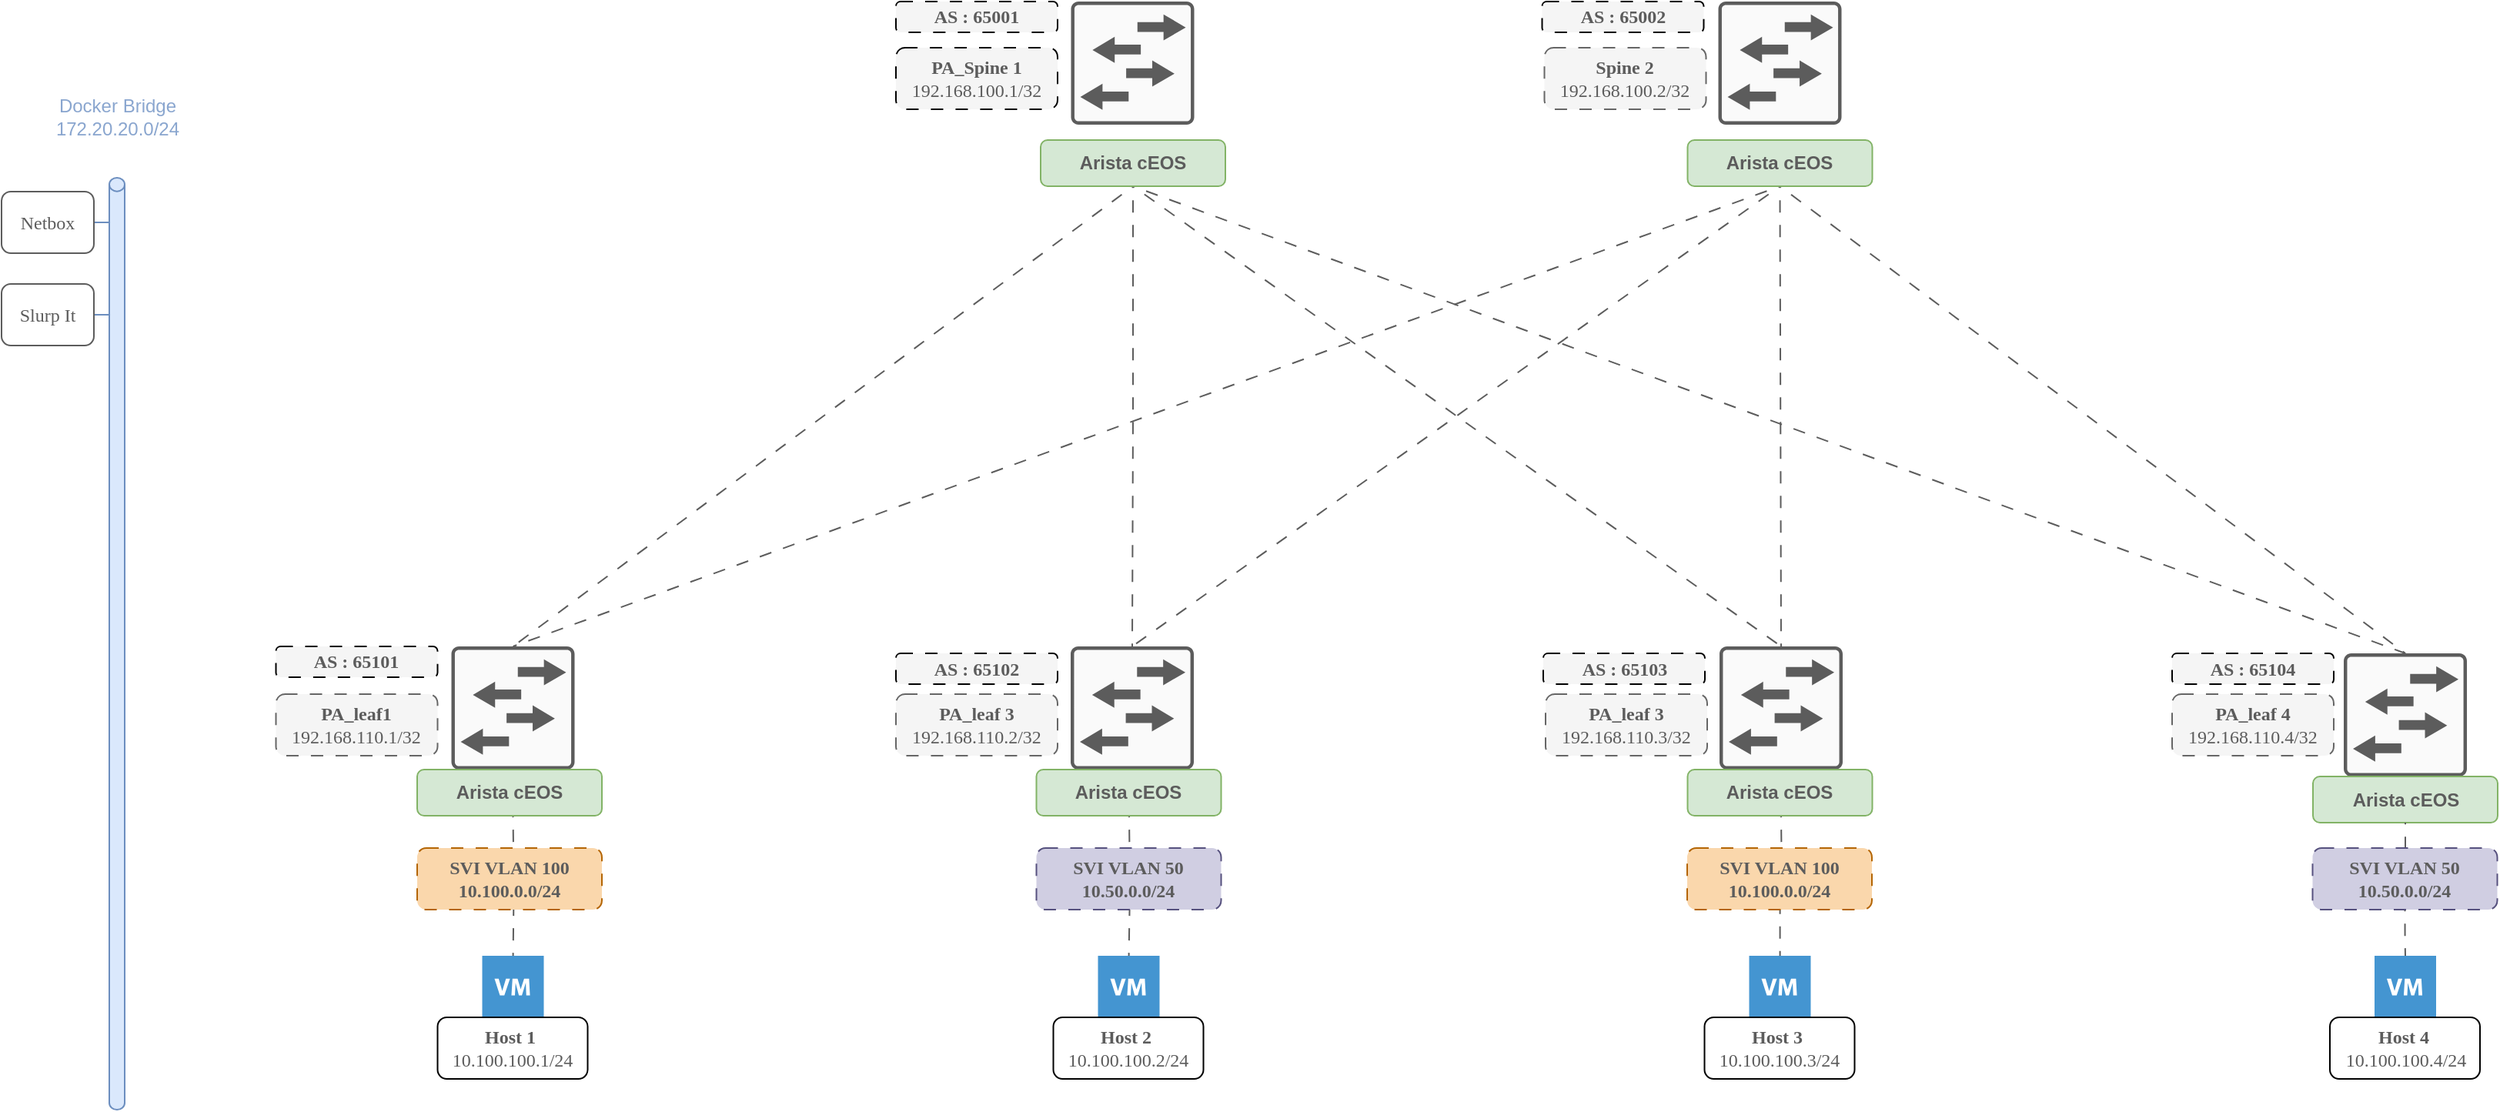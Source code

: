 <mxfile>
    <diagram name="Page-1" id="O6sBWOfz2bUCuo58S4gg">
        <mxGraphModel dx="2032" dy="1139" grid="1" gridSize="10" guides="1" tooltips="1" connect="1" arrows="1" fold="1" page="0" pageScale="1" pageWidth="1169" pageHeight="827" math="0" shadow="0">
            <root>
                <mxCell id="0"/>
                <mxCell id="1" parent="0"/>
                <mxCell id="aTlmoTqcXMnjitFqs7Kw-1" value="" style="sketch=0;points=[[0.015,0.015,0],[0.985,0.015,0],[0.985,0.985,0],[0.015,0.985,0],[0.25,0,0],[0.5,0,0],[0.75,0,0],[1,0.25,0],[1,0.5,0],[1,0.75,0],[0.75,1,0],[0.5,1,0],[0.25,1,0],[0,0.75,0],[0,0.5,0],[0,0.25,0]];verticalLabelPosition=bottom;html=1;verticalAlign=top;aspect=fixed;align=center;pointerEvents=1;shape=mxgraph.cisco19.rect;prIcon=l2_switch;fillColor=#FAFAFA;strokeColor=#5c5c5c;" parent="1" vertex="1">
                    <mxGeometry x="324.75" y="40" width="80" height="80" as="geometry"/>
                </mxCell>
                <mxCell id="aTlmoTqcXMnjitFqs7Kw-3" value="" style="sketch=0;points=[[0.015,0.015,0],[0.985,0.015,0],[0.985,0.985,0],[0.015,0.985,0],[0.25,0,0],[0.5,0,0],[0.75,0,0],[1,0.25,0],[1,0.5,0],[1,0.75,0],[0.75,1,0],[0.5,1,0],[0.25,1,0],[0,0.75,0],[0,0.5,0],[0,0.25,0]];verticalLabelPosition=bottom;html=1;verticalAlign=top;aspect=fixed;align=center;pointerEvents=1;shape=mxgraph.cisco19.rect;prIcon=l2_switch;fillColor=#FAFAFA;strokeColor=#5c5c5c;" parent="1" vertex="1">
                    <mxGeometry x="745.25" y="40" width="80" height="80" as="geometry"/>
                </mxCell>
                <mxCell id="aTlmoTqcXMnjitFqs7Kw-4" value="" style="sketch=0;points=[[0.015,0.015,0],[0.985,0.015,0],[0.985,0.985,0],[0.015,0.985,0],[0.25,0,0],[0.5,0,0],[0.75,0,0],[1,0.25,0],[1,0.5,0],[1,0.75,0],[0.75,1,0],[0.5,1,0],[0.25,1,0],[0,0.75,0],[0,0.5,0],[0,0.25,0]];verticalLabelPosition=bottom;html=1;verticalAlign=top;aspect=fixed;align=center;pointerEvents=1;shape=mxgraph.cisco19.rect;prIcon=l2_switch;fillColor=#FAFAFA;strokeColor=#5c5c5c;comic=0;" parent="1" vertex="1">
                    <mxGeometry x="746" y="459" width="80" height="80" as="geometry"/>
                </mxCell>
                <mxCell id="aTlmoTqcXMnjitFqs7Kw-5" value="" style="sketch=0;points=[[0.015,0.015,0],[0.985,0.015,0],[0.985,0.985,0],[0.015,0.985,0],[0.25,0,0],[0.5,0,0],[0.75,0,0],[1,0.25,0],[1,0.5,0],[1,0.75,0],[0.75,1,0],[0.5,1,0],[0.25,1,0],[0,0.75,0],[0,0.5,0],[0,0.25,0]];verticalLabelPosition=bottom;html=1;verticalAlign=top;aspect=fixed;align=center;pointerEvents=1;shape=mxgraph.cisco19.rect;prIcon=l2_switch;fillColor=#FAFAFA;strokeColor=#5c5c5c;" parent="1" vertex="1">
                    <mxGeometry x="1151.5" y="463.5" width="80" height="80" as="geometry"/>
                </mxCell>
                <mxCell id="aTlmoTqcXMnjitFqs7Kw-6" value="" style="sketch=0;points=[[0.015,0.015,0],[0.985,0.015,0],[0.985,0.985,0],[0.015,0.985,0],[0.25,0,0],[0.5,0,0],[0.75,0,0],[1,0.25,0],[1,0.5,0],[1,0.75,0],[0.75,1,0],[0.5,1,0],[0.25,1,0],[0,0.75,0],[0,0.5,0],[0,0.25,0]];verticalLabelPosition=bottom;html=1;verticalAlign=top;aspect=fixed;align=center;pointerEvents=1;shape=mxgraph.cisco19.rect;prIcon=l2_switch;fillColor=#FAFAFA;strokeColor=#5c5c5c;" parent="1" vertex="1">
                    <mxGeometry x="324.5" y="459" width="80" height="80" as="geometry"/>
                </mxCell>
                <mxCell id="aTlmoTqcXMnjitFqs7Kw-7" value="" style="sketch=0;points=[[0.015,0.015,0],[0.985,0.015,0],[0.985,0.985,0],[0.015,0.985,0],[0.25,0,0],[0.5,0,0],[0.75,0,0],[1,0.25,0],[1,0.5,0],[1,0.75,0],[0.75,1,0],[0.5,1,0],[0.25,1,0],[0,0.75,0],[0,0.5,0],[0,0.25,0]];verticalLabelPosition=bottom;html=1;verticalAlign=top;aspect=fixed;align=center;pointerEvents=1;shape=mxgraph.cisco19.rect;prIcon=l2_switch;fillColor=#FAFAFA;strokeColor=#5c5c5c;" parent="1" vertex="1">
                    <mxGeometry x="-77.75" y="459" width="80" height="80" as="geometry"/>
                </mxCell>
                <mxCell id="aTlmoTqcXMnjitFqs7Kw-42" style="edgeStyle=orthogonalEdgeStyle;rounded=0;orthogonalLoop=1;jettySize=auto;html=1;exitX=0.5;exitY=1;exitDx=0;exitDy=0;endArrow=none;endFill=0;strokeColor=#5c5c5c;flowAnimation=1;" parent="1" target="aTlmoTqcXMnjitFqs7Kw-27" edge="1">
                    <mxGeometry relative="1" as="geometry">
                        <mxPoint x="-37.75" y="569" as="sourcePoint"/>
                    </mxGeometry>
                </mxCell>
                <mxCell id="aTlmoTqcXMnjitFqs7Kw-8" value="&lt;b style=&quot;&quot;&gt;&lt;font color=&quot;#5c5c5c&quot;&gt;Arista cEOS&lt;/font&gt;&lt;/b&gt;" style="rounded=1;whiteSpace=wrap;html=1;fillColor=#d5e8d4;strokeColor=#82b366;" parent="1" vertex="1">
                    <mxGeometry x="-100" y="539" width="120" height="30" as="geometry"/>
                </mxCell>
                <mxCell id="aTlmoTqcXMnjitFqs7Kw-23" style="rounded=0;orthogonalLoop=1;jettySize=auto;html=1;exitX=0.5;exitY=1;exitDx=0;exitDy=0;entryX=0.5;entryY=0;entryDx=0;entryDy=0;entryPerimeter=0;endArrow=none;endFill=0;strokeColor=#5c5c5c;flowAnimation=1;" parent="1" source="aTlmoTqcXMnjitFqs7Kw-9" target="aTlmoTqcXMnjitFqs7Kw-7" edge="1">
                    <mxGeometry relative="1" as="geometry"/>
                </mxCell>
                <mxCell id="aTlmoTqcXMnjitFqs7Kw-24" style="rounded=0;orthogonalLoop=1;jettySize=auto;html=1;exitX=0.5;exitY=1;exitDx=0;exitDy=0;entryX=0.5;entryY=0;entryDx=0;entryDy=0;entryPerimeter=0;endArrow=none;endFill=0;strokeColor=#5c5c5c;flowAnimation=1;" parent="1" source="aTlmoTqcXMnjitFqs7Kw-9" target="aTlmoTqcXMnjitFqs7Kw-6" edge="1">
                    <mxGeometry relative="1" as="geometry"/>
                </mxCell>
                <mxCell id="aTlmoTqcXMnjitFqs7Kw-25" style="rounded=0;orthogonalLoop=1;jettySize=auto;html=1;exitX=0.5;exitY=1;exitDx=0;exitDy=0;entryX=0.5;entryY=0;entryDx=0;entryDy=0;entryPerimeter=0;endArrow=none;endFill=0;strokeColor=#5c5c5c;flowAnimation=1;" parent="1" source="aTlmoTqcXMnjitFqs7Kw-9" target="aTlmoTqcXMnjitFqs7Kw-4" edge="1">
                    <mxGeometry relative="1" as="geometry"/>
                </mxCell>
                <mxCell id="aTlmoTqcXMnjitFqs7Kw-26" style="rounded=0;orthogonalLoop=1;jettySize=auto;html=1;exitX=0.5;exitY=1;exitDx=0;exitDy=0;entryX=0.5;entryY=0;entryDx=0;entryDy=0;entryPerimeter=0;endArrow=none;endFill=0;strokeColor=#5c5c5c;flowAnimation=1;" parent="1" source="aTlmoTqcXMnjitFqs7Kw-9" target="aTlmoTqcXMnjitFqs7Kw-5" edge="1">
                    <mxGeometry relative="1" as="geometry"/>
                </mxCell>
                <mxCell id="aTlmoTqcXMnjitFqs7Kw-9" value="&lt;b style=&quot;&quot;&gt;&lt;font color=&quot;#5c5c5c&quot;&gt;Arista cEOS&lt;/font&gt;&lt;/b&gt;" style="rounded=1;whiteSpace=wrap;html=1;fillColor=#d5e8d4;strokeColor=#82b366;" parent="1" vertex="1">
                    <mxGeometry x="725.25" y="130" width="120" height="30" as="geometry"/>
                </mxCell>
                <mxCell id="aTlmoTqcXMnjitFqs7Kw-39" style="edgeStyle=orthogonalEdgeStyle;rounded=0;orthogonalLoop=1;jettySize=auto;html=1;exitX=0.5;exitY=1;exitDx=0;exitDy=0;endArrow=none;endFill=0;strokeColor=#5c5c5c;flowAnimation=1;startArrow=none;" parent="1" source="35" target="aTlmoTqcXMnjitFqs7Kw-38" edge="1">
                    <mxGeometry relative="1" as="geometry"/>
                </mxCell>
                <mxCell id="aTlmoTqcXMnjitFqs7Kw-10" value="&lt;b&gt;&lt;font color=&quot;#5c5c5c&quot;&gt;Arista cEOS&lt;/font&gt;&lt;/b&gt;" style="rounded=1;whiteSpace=wrap;html=1;fillColor=#d5e8d4;strokeColor=#82b366;" parent="1" vertex="1">
                    <mxGeometry x="1131.5" y="543.5" width="120" height="30" as="geometry"/>
                </mxCell>
                <mxCell id="aTlmoTqcXMnjitFqs7Kw-40" style="edgeStyle=orthogonalEdgeStyle;rounded=0;orthogonalLoop=1;jettySize=auto;html=1;exitX=0.5;exitY=1;exitDx=0;exitDy=0;endArrow=none;endFill=0;strokeColor=#5c5c5c;flowAnimation=1;" parent="1" target="aTlmoTqcXMnjitFqs7Kw-37" edge="1">
                    <mxGeometry relative="1" as="geometry">
                        <mxPoint x="786" y="569" as="sourcePoint"/>
                    </mxGeometry>
                </mxCell>
                <mxCell id="aTlmoTqcXMnjitFqs7Kw-41" style="edgeStyle=orthogonalEdgeStyle;rounded=0;orthogonalLoop=1;jettySize=auto;html=1;exitX=0.5;exitY=1;exitDx=0;exitDy=0;endArrow=none;endFill=0;strokeColor=#5c5c5c;flowAnimation=1;" parent="1" target="aTlmoTqcXMnjitFqs7Kw-36" edge="1">
                    <mxGeometry relative="1" as="geometry">
                        <mxPoint x="362.5" y="569" as="sourcePoint"/>
                    </mxGeometry>
                </mxCell>
                <mxCell id="aTlmoTqcXMnjitFqs7Kw-19" style="rounded=0;orthogonalLoop=1;jettySize=auto;html=1;exitX=0.5;exitY=1;exitDx=0;exitDy=0;entryX=0.5;entryY=0;entryDx=0;entryDy=0;entryPerimeter=0;endArrow=none;endFill=0;strokeColor=#5c5c5c;flowAnimation=1;" parent="1" source="aTlmoTqcXMnjitFqs7Kw-14" target="aTlmoTqcXMnjitFqs7Kw-7" edge="1">
                    <mxGeometry relative="1" as="geometry"/>
                </mxCell>
                <mxCell id="aTlmoTqcXMnjitFqs7Kw-20" style="edgeStyle=orthogonalEdgeStyle;rounded=0;orthogonalLoop=1;jettySize=auto;html=1;exitX=0.5;exitY=1;exitDx=0;exitDy=0;entryX=0.5;entryY=0;entryDx=0;entryDy=0;entryPerimeter=0;endArrow=none;endFill=0;strokeColor=#5c5c5c;flowAnimation=1;" parent="1" source="aTlmoTqcXMnjitFqs7Kw-14" target="aTlmoTqcXMnjitFqs7Kw-6" edge="1">
                    <mxGeometry relative="1" as="geometry"/>
                </mxCell>
                <mxCell id="aTlmoTqcXMnjitFqs7Kw-21" style="rounded=0;orthogonalLoop=1;jettySize=auto;html=1;exitX=0.5;exitY=1;exitDx=0;exitDy=0;entryX=0.5;entryY=0;entryDx=0;entryDy=0;entryPerimeter=0;endArrow=none;endFill=0;strokeColor=#5c5c5c;flowAnimation=1;" parent="1" source="aTlmoTqcXMnjitFqs7Kw-14" target="aTlmoTqcXMnjitFqs7Kw-4" edge="1">
                    <mxGeometry relative="1" as="geometry"/>
                </mxCell>
                <mxCell id="aTlmoTqcXMnjitFqs7Kw-22" style="rounded=0;orthogonalLoop=1;jettySize=auto;html=1;exitX=0.5;exitY=1;exitDx=0;exitDy=0;entryX=0.5;entryY=0;entryDx=0;entryDy=0;entryPerimeter=0;endArrow=none;endFill=0;strokeColor=#5c5c5c;flowAnimation=1;" parent="1" source="aTlmoTqcXMnjitFqs7Kw-14" target="aTlmoTqcXMnjitFqs7Kw-5" edge="1">
                    <mxGeometry relative="1" as="geometry"/>
                </mxCell>
                <mxCell id="aTlmoTqcXMnjitFqs7Kw-14" value="&lt;b style=&quot;&quot;&gt;&lt;font color=&quot;#5c5c5c&quot;&gt;Arista cEOS&lt;/font&gt;&lt;/b&gt;" style="rounded=1;whiteSpace=wrap;html=1;fillColor=#d5e8d4;strokeColor=#82b366;" parent="1" vertex="1">
                    <mxGeometry x="305" y="130" width="120" height="30" as="geometry"/>
                </mxCell>
                <mxCell id="aTlmoTqcXMnjitFqs7Kw-27" value="" style="shadow=0;dashed=0;html=1;strokeColor=none;fillColor=#4495D1;labelPosition=center;verticalLabelPosition=bottom;verticalAlign=top;align=center;outlineConnect=0;shape=mxgraph.veeam.2d.virtual_machine;" parent="1" vertex="1">
                    <mxGeometry x="-57.75" y="660" width="40" height="40" as="geometry"/>
                </mxCell>
                <mxCell id="aTlmoTqcXMnjitFqs7Kw-30" value="&lt;div style=&quot;&quot;&gt;&lt;b style=&quot;color: rgb(92, 92, 92); font-family: Tahoma; background-color: initial;&quot;&gt;PA_Spine 1&lt;/b&gt;&lt;/div&gt;&lt;font color=&quot;#5c5c5c&quot; face=&quot;Tahoma&quot;&gt;&lt;div style=&quot;&quot;&gt;&lt;span style=&quot;background-color: initial;&quot;&gt;192.168.100.1/32&lt;/span&gt;&lt;/div&gt;&lt;/font&gt;" style="rounded=1;whiteSpace=wrap;html=1;align=center;fillColor=#f5f5f5;fontColor=#333333;strokeColor=default;dashed=1;dashPattern=8 8;" parent="1" vertex="1">
                    <mxGeometry x="211" y="70" width="105" height="40" as="geometry"/>
                </mxCell>
                <mxCell id="aTlmoTqcXMnjitFqs7Kw-32" value="&lt;div style=&quot;&quot;&gt;&lt;b style=&quot;color: rgb(92, 92, 92); font-family: Tahoma; background-color: initial;&quot;&gt;PA_leaf1&lt;/b&gt;&lt;/div&gt;&lt;font color=&quot;#5c5c5c&quot; face=&quot;Tahoma&quot;&gt;&lt;div style=&quot;&quot;&gt;&lt;span style=&quot;background-color: initial;&quot;&gt;192.168.110.1/32&lt;/span&gt;&lt;/div&gt;&lt;/font&gt;" style="rounded=1;whiteSpace=wrap;html=1;align=center;fillColor=#f5f5f5;fontColor=#333333;strokeColor=#666666;dashed=1;dashPattern=8 8;" parent="1" vertex="1">
                    <mxGeometry x="-191.75" y="490" width="105" height="40" as="geometry"/>
                </mxCell>
                <mxCell id="aTlmoTqcXMnjitFqs7Kw-36" value="" style="shadow=0;dashed=0;html=1;strokeColor=none;fillColor=#4495D1;labelPosition=center;verticalLabelPosition=bottom;verticalAlign=top;align=center;outlineConnect=0;shape=mxgraph.veeam.2d.virtual_machine;" parent="1" vertex="1">
                    <mxGeometry x="342.25" y="660" width="40" height="40" as="geometry"/>
                </mxCell>
                <mxCell id="aTlmoTqcXMnjitFqs7Kw-37" value="" style="shadow=0;dashed=0;html=1;strokeColor=none;fillColor=#4495D1;labelPosition=center;verticalLabelPosition=bottom;verticalAlign=top;align=center;outlineConnect=0;shape=mxgraph.veeam.2d.virtual_machine;" parent="1" vertex="1">
                    <mxGeometry x="765.25" y="660" width="40" height="40" as="geometry"/>
                </mxCell>
                <mxCell id="aTlmoTqcXMnjitFqs7Kw-38" value="" style="shadow=0;dashed=0;html=1;strokeColor=none;fillColor=#4495D1;labelPosition=center;verticalLabelPosition=bottom;verticalAlign=top;align=center;outlineConnect=0;shape=mxgraph.veeam.2d.virtual_machine;" parent="1" vertex="1">
                    <mxGeometry x="1171.5" y="660" width="40" height="40" as="geometry"/>
                </mxCell>
                <mxCell id="aTlmoTqcXMnjitFqs7Kw-43" value="&lt;div style=&quot;&quot;&gt;&lt;font face=&quot;Tahoma&quot; color=&quot;#5c5c5c&quot;&gt;&lt;b&gt;Host 1&amp;nbsp;&lt;/b&gt;&lt;/font&gt;&lt;/div&gt;&lt;div style=&quot;&quot;&gt;&lt;font face=&quot;Tahoma&quot; color=&quot;#5c5c5c&quot;&gt;10.100.100.1/24&lt;/font&gt;&lt;/div&gt;" style="rounded=1;whiteSpace=wrap;html=1;align=center;" parent="1" vertex="1">
                    <mxGeometry x="-86.75" y="700" width="97.5" height="40" as="geometry"/>
                </mxCell>
                <mxCell id="aTlmoTqcXMnjitFqs7Kw-44" value="&lt;div style=&quot;&quot;&gt;&lt;font face=&quot;Tahoma&quot; color=&quot;#5c5c5c&quot;&gt;&lt;b&gt;Host 2&amp;nbsp;&lt;/b&gt;&lt;/font&gt;&lt;/div&gt;&lt;div style=&quot;&quot;&gt;&lt;font face=&quot;Tahoma&quot; color=&quot;#5c5c5c&quot;&gt;10.100.100.2/24&lt;/font&gt;&lt;/div&gt;" style="rounded=1;whiteSpace=wrap;html=1;align=center;" parent="1" vertex="1">
                    <mxGeometry x="313.25" y="700" width="97.5" height="40" as="geometry"/>
                </mxCell>
                <mxCell id="aTlmoTqcXMnjitFqs7Kw-45" value="&lt;div style=&quot;&quot;&gt;&lt;font face=&quot;Tahoma&quot; color=&quot;#5c5c5c&quot;&gt;&lt;b&gt;Host 3&amp;nbsp;&lt;/b&gt;&lt;/font&gt;&lt;/div&gt;&lt;div style=&quot;&quot;&gt;&lt;font face=&quot;Tahoma&quot; color=&quot;#5c5c5c&quot;&gt;10.100.100.3/24&lt;/font&gt;&lt;/div&gt;" style="rounded=1;whiteSpace=wrap;html=1;align=center;" parent="1" vertex="1">
                    <mxGeometry x="736.25" y="700" width="97.5" height="40" as="geometry"/>
                </mxCell>
                <mxCell id="aTlmoTqcXMnjitFqs7Kw-46" value="&lt;div style=&quot;&quot;&gt;&lt;font face=&quot;Tahoma&quot; color=&quot;#5c5c5c&quot;&gt;&lt;b&gt;Host 4&amp;nbsp;&lt;/b&gt;&lt;/font&gt;&lt;/div&gt;&lt;div style=&quot;&quot;&gt;&lt;font face=&quot;Tahoma&quot; color=&quot;#5c5c5c&quot;&gt;10.100.100.4/24&lt;/font&gt;&lt;/div&gt;" style="rounded=1;whiteSpace=wrap;html=1;align=center;" parent="1" vertex="1">
                    <mxGeometry x="1142.5" y="700" width="97.5" height="40" as="geometry"/>
                </mxCell>
                <mxCell id="iRoN0Qlv0NIkLaMQXTU7-1" value="" style="shape=cylinder3;whiteSpace=wrap;html=1;boundedLbl=1;backgroundOutline=1;size=4.416;strokeColor=#6c8ebf;fillColor=#dae8fc;" parent="1" vertex="1">
                    <mxGeometry x="-300" y="154.5" width="10" height="605.5" as="geometry"/>
                </mxCell>
                <mxCell id="3aydak7BYhucDwHMAP_l-5" style="edgeStyle=orthogonalEdgeStyle;rounded=0;orthogonalLoop=1;jettySize=auto;html=1;exitX=1;exitY=0.5;exitDx=0;exitDy=0;entryX=0;entryY=0.059;entryDx=0;entryDy=0;entryPerimeter=0;endArrow=none;endFill=0;strokeColor=#6c8ebf;fillColor=#dae8fc;" parent="1" source="3aydak7BYhucDwHMAP_l-2" target="iRoN0Qlv0NIkLaMQXTU7-1" edge="1">
                    <mxGeometry relative="1" as="geometry"/>
                </mxCell>
                <mxCell id="3aydak7BYhucDwHMAP_l-2" value="&lt;font face=&quot;Tahoma&quot; color=&quot;#5c5c5c&quot;&gt;Netbox&lt;/font&gt;" style="rounded=1;whiteSpace=wrap;html=1;strokeColor=#5c5c5c;" parent="1" vertex="1">
                    <mxGeometry x="-370" y="163.5" width="60" height="40" as="geometry"/>
                </mxCell>
                <mxCell id="3aydak7BYhucDwHMAP_l-6" style="edgeStyle=orthogonalEdgeStyle;rounded=0;orthogonalLoop=1;jettySize=auto;html=1;exitX=1;exitY=0.5;exitDx=0;exitDy=0;entryX=0;entryY=0.181;entryDx=0;entryDy=0;entryPerimeter=0;strokeColor=#6c8ebf;endArrow=none;endFill=0;fillColor=#dae8fc;" parent="1" source="3aydak7BYhucDwHMAP_l-3" target="iRoN0Qlv0NIkLaMQXTU7-1" edge="1">
                    <mxGeometry relative="1" as="geometry"/>
                </mxCell>
                <mxCell id="3aydak7BYhucDwHMAP_l-3" value="&lt;font face=&quot;Tahoma&quot; color=&quot;#5c5c5c&quot;&gt;Slurp It&lt;/font&gt;" style="rounded=1;whiteSpace=wrap;html=1;strokeColor=#5c5c5c;" parent="1" vertex="1">
                    <mxGeometry x="-370" y="223.5" width="60" height="40" as="geometry"/>
                </mxCell>
                <mxCell id="3aydak7BYhucDwHMAP_l-7" value="&lt;font color=&quot;#8aa6cf&quot;&gt;Docker Bridge&lt;br&gt;172.20.20.0/24&lt;br&gt;&lt;/font&gt;" style="text;html=1;strokeColor=none;fillColor=none;align=center;verticalAlign=middle;whiteSpace=wrap;rounded=0;" parent="1" vertex="1">
                    <mxGeometry x="-342.5" y="100" width="95" height="30" as="geometry"/>
                </mxCell>
                <mxCell id="2" value="&lt;div style=&quot;&quot;&gt;&lt;b style=&quot;color: rgb(92, 92, 92); font-family: Tahoma; background-color: initial;&quot;&gt;Spine 2&lt;/b&gt;&lt;/div&gt;&lt;font color=&quot;#5c5c5c&quot; face=&quot;Tahoma&quot;&gt;&lt;div style=&quot;&quot;&gt;&lt;span style=&quot;background-color: initial;&quot;&gt;192.168.100.2/32&lt;/span&gt;&lt;/div&gt;&lt;/font&gt;" style="rounded=1;whiteSpace=wrap;html=1;align=center;fillColor=#f5f5f5;fontColor=#333333;strokeColor=#666666;dashed=1;dashPattern=8 8;" parent="1" vertex="1">
                    <mxGeometry x="632.25" y="70" width="105" height="40" as="geometry"/>
                </mxCell>
                <mxCell id="3" value="&lt;div style=&quot;&quot;&gt;&lt;b style=&quot;color: rgb(92, 92, 92); font-family: Tahoma; background-color: initial;&quot;&gt;PA_leaf 3&lt;/b&gt;&lt;/div&gt;&lt;font color=&quot;#5c5c5c&quot; face=&quot;Tahoma&quot;&gt;&lt;div style=&quot;&quot;&gt;&lt;span style=&quot;background-color: initial;&quot;&gt;192.168.110.2/32&lt;/span&gt;&lt;/div&gt;&lt;/font&gt;" style="rounded=1;whiteSpace=wrap;html=1;align=center;fillColor=#f5f5f5;fontColor=#333333;strokeColor=#666666;dashed=1;dashPattern=8 8;" parent="1" vertex="1">
                    <mxGeometry x="211" y="490" width="105" height="40" as="geometry"/>
                </mxCell>
                <mxCell id="4" value="&lt;div style=&quot;&quot;&gt;&lt;b style=&quot;color: rgb(92, 92, 92); font-family: Tahoma; background-color: initial;&quot;&gt;PA_leaf 3&lt;/b&gt;&lt;/div&gt;&lt;font color=&quot;#5c5c5c&quot; face=&quot;Tahoma&quot;&gt;&lt;div style=&quot;&quot;&gt;&lt;span style=&quot;background-color: initial;&quot;&gt;192.168.110.3/32&lt;/span&gt;&lt;/div&gt;&lt;/font&gt;" style="rounded=1;whiteSpace=wrap;html=1;align=center;fillColor=#f5f5f5;fontColor=#333333;strokeColor=#666666;dashed=1;dashPattern=8 8;" parent="1" vertex="1">
                    <mxGeometry x="633" y="490" width="105" height="40" as="geometry"/>
                </mxCell>
                <mxCell id="5" value="&lt;div style=&quot;&quot;&gt;&lt;b style=&quot;color: rgb(92, 92, 92); font-family: Tahoma; background-color: initial;&quot;&gt;PA_leaf 4&lt;/b&gt;&lt;/div&gt;&lt;font color=&quot;#5c5c5c&quot; face=&quot;Tahoma&quot;&gt;&lt;div style=&quot;&quot;&gt;&lt;span style=&quot;background-color: initial;&quot;&gt;192.168.110.4/32&lt;/span&gt;&lt;/div&gt;&lt;/font&gt;" style="rounded=1;whiteSpace=wrap;html=1;align=center;fillColor=#f5f5f5;fontColor=#333333;strokeColor=#666666;dashed=1;dashPattern=8 8;" parent="1" vertex="1">
                    <mxGeometry x="1040" y="490" width="105" height="40" as="geometry"/>
                </mxCell>
                <mxCell id="6" value="&lt;div style=&quot;&quot;&gt;&lt;font face=&quot;Tahoma&quot; color=&quot;#5c5c5c&quot;&gt;&lt;b&gt;AS : 65001&lt;/b&gt;&lt;/font&gt;&lt;/div&gt;" style="rounded=1;whiteSpace=wrap;html=1;align=center;fillColor=#f5f5f5;fontColor=#333333;strokeColor=default;dashed=1;dashPattern=8 8;" parent="1" vertex="1">
                    <mxGeometry x="211" y="40" width="105" height="20" as="geometry"/>
                </mxCell>
                <mxCell id="7" value="&lt;div style=&quot;&quot;&gt;&lt;font face=&quot;Tahoma&quot; color=&quot;#5c5c5c&quot;&gt;&lt;b&gt;AS : 65002&lt;/b&gt;&lt;/font&gt;&lt;/div&gt;" style="rounded=1;whiteSpace=wrap;html=1;align=center;fillColor=#f5f5f5;fontColor=#333333;strokeColor=default;dashed=1;dashPattern=8 8;" parent="1" vertex="1">
                    <mxGeometry x="630.75" y="40" width="105" height="20" as="geometry"/>
                </mxCell>
                <mxCell id="9" value="&lt;div style=&quot;&quot;&gt;&lt;font face=&quot;Tahoma&quot; color=&quot;#5c5c5c&quot;&gt;&lt;b&gt;AS : 65101&lt;/b&gt;&lt;/font&gt;&lt;/div&gt;" style="rounded=1;whiteSpace=wrap;html=1;align=center;fillColor=#f5f5f5;fontColor=#333333;strokeColor=default;dashed=1;dashPattern=8 8;" parent="1" vertex="1">
                    <mxGeometry x="-191.75" y="459" width="105" height="20" as="geometry"/>
                </mxCell>
                <mxCell id="10" value="&lt;div style=&quot;&quot;&gt;&lt;font face=&quot;Tahoma&quot; color=&quot;#5c5c5c&quot;&gt;&lt;b&gt;AS : 65102&lt;/b&gt;&lt;/font&gt;&lt;/div&gt;" style="rounded=1;whiteSpace=wrap;html=1;align=center;fillColor=#f5f5f5;fontColor=#333333;strokeColor=default;dashed=1;dashPattern=8 8;" parent="1" vertex="1">
                    <mxGeometry x="211" y="463.5" width="105" height="20" as="geometry"/>
                </mxCell>
                <mxCell id="11" value="&lt;div style=&quot;&quot;&gt;&lt;font face=&quot;Tahoma&quot; color=&quot;#5c5c5c&quot;&gt;&lt;b&gt;AS : 65103&lt;/b&gt;&lt;/font&gt;&lt;/div&gt;" style="rounded=1;whiteSpace=wrap;html=1;align=center;fillColor=#f5f5f5;fontColor=#333333;strokeColor=default;dashed=1;dashPattern=8 8;" parent="1" vertex="1">
                    <mxGeometry x="631.5" y="463.5" width="105" height="20" as="geometry"/>
                </mxCell>
                <mxCell id="12" value="&lt;div style=&quot;&quot;&gt;&lt;font face=&quot;Tahoma&quot; color=&quot;#5c5c5c&quot;&gt;&lt;b&gt;AS : 65104&lt;/b&gt;&lt;/font&gt;&lt;/div&gt;" style="rounded=1;whiteSpace=wrap;html=1;align=center;fillColor=#f5f5f5;fontColor=#333333;strokeColor=default;dashed=1;dashPattern=8 8;" parent="1" vertex="1">
                    <mxGeometry x="1040" y="463.5" width="105" height="20" as="geometry"/>
                </mxCell>
                <mxCell id="38" value="&lt;b style=&quot;&quot;&gt;&lt;font color=&quot;#5c5c5c&quot;&gt;Arista cEOS&lt;/font&gt;&lt;/b&gt;" style="rounded=1;whiteSpace=wrap;html=1;fillColor=#d5e8d4;strokeColor=#82b366;" parent="1" vertex="1">
                    <mxGeometry x="302.25" y="539" width="120" height="30" as="geometry"/>
                </mxCell>
                <mxCell id="39" value="&lt;b style=&quot;&quot;&gt;&lt;font color=&quot;#5c5c5c&quot;&gt;Arista cEOS&lt;/font&gt;&lt;/b&gt;" style="rounded=1;whiteSpace=wrap;html=1;fillColor=#d5e8d4;strokeColor=#82b366;" parent="1" vertex="1">
                    <mxGeometry x="725.25" y="539" width="120" height="30" as="geometry"/>
                </mxCell>
                <mxCell id="41" value="" style="edgeStyle=orthogonalEdgeStyle;rounded=0;orthogonalLoop=1;jettySize=auto;html=1;exitX=0.5;exitY=1;exitDx=0;exitDy=0;endArrow=none;endFill=0;strokeColor=#5c5c5c;flowAnimation=1;" parent="1" source="aTlmoTqcXMnjitFqs7Kw-10" target="35" edge="1">
                    <mxGeometry relative="1" as="geometry">
                        <mxPoint x="1191.5" y="573.5" as="sourcePoint"/>
                        <mxPoint x="1191.5" y="720" as="targetPoint"/>
                    </mxGeometry>
                </mxCell>
                <mxCell id="35" value="&lt;div style=&quot;&quot;&gt;&lt;font face=&quot;Tahoma&quot; color=&quot;#5c5c5c&quot;&gt;&lt;b&gt;SVI VLAN 50&lt;br&gt;10.50.0.0/24&lt;/b&gt;&lt;/font&gt;&lt;/div&gt;" style="rounded=1;whiteSpace=wrap;html=1;align=center;fillColor=#d0cee2;strokeColor=#56517e;dashed=1;dashPattern=8 8;" parent="1" vertex="1">
                    <mxGeometry x="1131.25" y="590" width="120" height="40" as="geometry"/>
                </mxCell>
                <mxCell id="42" value="&lt;div style=&quot;&quot;&gt;&lt;font face=&quot;Tahoma&quot; color=&quot;#5c5c5c&quot;&gt;&lt;b&gt;SVI VLAN 100&lt;br&gt;10.100.0.0/24&lt;/b&gt;&lt;/font&gt;&lt;/div&gt;" style="rounded=1;whiteSpace=wrap;html=1;align=center;fillColor=#fad7ac;strokeColor=#b46504;dashed=1;dashPattern=8 8;" parent="1" vertex="1">
                    <mxGeometry x="725" y="590" width="120" height="40" as="geometry"/>
                </mxCell>
                <mxCell id="43" value="&lt;div style=&quot;&quot;&gt;&lt;font face=&quot;Tahoma&quot; color=&quot;#5c5c5c&quot;&gt;&lt;b&gt;SVI VLAN 100&lt;br&gt;10.100.0.0/24&lt;/b&gt;&lt;/font&gt;&lt;/div&gt;" style="rounded=1;whiteSpace=wrap;html=1;align=center;fillColor=#fad7ac;strokeColor=#b46504;dashed=1;dashPattern=8 8;" parent="1" vertex="1">
                    <mxGeometry x="-100" y="590" width="120" height="40" as="geometry"/>
                </mxCell>
                <mxCell id="44" value="&lt;div style=&quot;&quot;&gt;&lt;font face=&quot;Tahoma&quot; color=&quot;#5c5c5c&quot;&gt;&lt;b&gt;SVI VLAN 50&lt;br&gt;10.50.0.0/24&lt;/b&gt;&lt;/font&gt;&lt;/div&gt;" style="rounded=1;whiteSpace=wrap;html=1;align=center;fillColor=#d0cee2;strokeColor=#56517e;dashed=1;dashPattern=8 8;" parent="1" vertex="1">
                    <mxGeometry x="302.25" y="590" width="120" height="40" as="geometry"/>
                </mxCell>
            </root>
        </mxGraphModel>
    </diagram>
</mxfile>